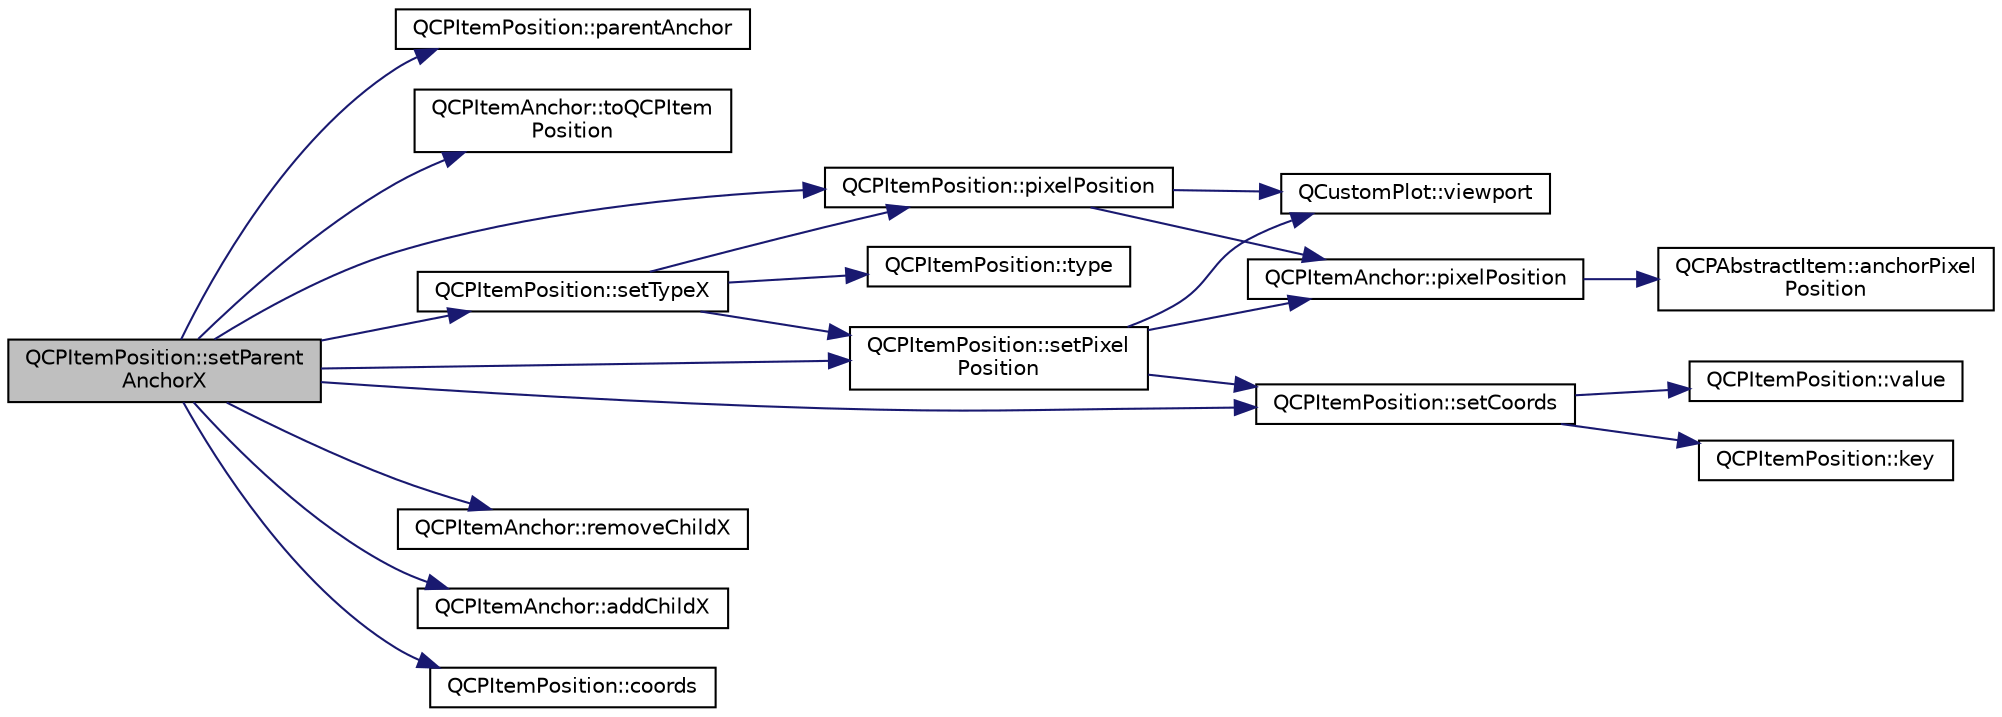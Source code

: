 digraph "QCPItemPosition::setParentAnchorX"
{
  edge [fontname="Helvetica",fontsize="10",labelfontname="Helvetica",labelfontsize="10"];
  node [fontname="Helvetica",fontsize="10",shape=record];
  rankdir="LR";
  Node187 [label="QCPItemPosition::setParent\lAnchorX",height=0.2,width=0.4,color="black", fillcolor="grey75", style="filled", fontcolor="black"];
  Node187 -> Node188 [color="midnightblue",fontsize="10",style="solid",fontname="Helvetica"];
  Node188 [label="QCPItemPosition::parentAnchor",height=0.2,width=0.4,color="black", fillcolor="white", style="filled",URL="$class_q_c_p_item_position.html#a0a87f9dce1af6cc9b510785991bcf1c6"];
  Node187 -> Node189 [color="midnightblue",fontsize="10",style="solid",fontname="Helvetica"];
  Node189 [label="QCPItemAnchor::toQCPItem\lPosition",height=0.2,width=0.4,color="black", fillcolor="white", style="filled",URL="$class_q_c_p_item_anchor.html#ac54b20120669950255a63587193dbb86"];
  Node187 -> Node190 [color="midnightblue",fontsize="10",style="solid",fontname="Helvetica"];
  Node190 [label="QCPItemPosition::setTypeX",height=0.2,width=0.4,color="black", fillcolor="white", style="filled",URL="$class_q_c_p_item_position.html#a2113b2351d6d00457fb3559a4e20c3ea"];
  Node190 -> Node191 [color="midnightblue",fontsize="10",style="solid",fontname="Helvetica"];
  Node191 [label="QCPItemPosition::pixelPosition",height=0.2,width=0.4,color="black", fillcolor="white", style="filled",URL="$class_q_c_p_item_position.html#a8be9a4787635433edecc75164beb748d"];
  Node191 -> Node192 [color="midnightblue",fontsize="10",style="solid",fontname="Helvetica"];
  Node192 [label="QCPItemAnchor::pixelPosition",height=0.2,width=0.4,color="black", fillcolor="white", style="filled",URL="$class_q_c_p_item_anchor.html#a06dcfb7220d26eee93eef56ae66582cb"];
  Node192 -> Node193 [color="midnightblue",fontsize="10",style="solid",fontname="Helvetica"];
  Node193 [label="QCPAbstractItem::anchorPixel\lPosition",height=0.2,width=0.4,color="black", fillcolor="white", style="filled",URL="$class_q_c_p_abstract_item.html#ada5bad4e1196c4fc0d0d12328e24b8f2"];
  Node191 -> Node194 [color="midnightblue",fontsize="10",style="solid",fontname="Helvetica"];
  Node194 [label="QCustomPlot::viewport",height=0.2,width=0.4,color="black", fillcolor="white", style="filled",URL="$class_q_custom_plot.html#a19842409b18f556b256d05e97fffc670"];
  Node190 -> Node195 [color="midnightblue",fontsize="10",style="solid",fontname="Helvetica"];
  Node195 [label="QCPItemPosition::type",height=0.2,width=0.4,color="black", fillcolor="white", style="filled",URL="$class_q_c_p_item_position.html#abfd74d86bd799306ce0295ffe433bdfc"];
  Node190 -> Node196 [color="midnightblue",fontsize="10",style="solid",fontname="Helvetica"];
  Node196 [label="QCPItemPosition::setPixel\lPosition",height=0.2,width=0.4,color="black", fillcolor="white", style="filled",URL="$class_q_c_p_item_position.html#a8d4f858f2089973967cf9cb81970ef0a"];
  Node196 -> Node192 [color="midnightblue",fontsize="10",style="solid",fontname="Helvetica"];
  Node196 -> Node194 [color="midnightblue",fontsize="10",style="solid",fontname="Helvetica"];
  Node196 -> Node197 [color="midnightblue",fontsize="10",style="solid",fontname="Helvetica"];
  Node197 [label="QCPItemPosition::setCoords",height=0.2,width=0.4,color="black", fillcolor="white", style="filled",URL="$class_q_c_p_item_position.html#aa988ba4e87ab684c9021017dcaba945f"];
  Node197 -> Node198 [color="midnightblue",fontsize="10",style="solid",fontname="Helvetica"];
  Node198 [label="QCPItemPosition::key",height=0.2,width=0.4,color="black", fillcolor="white", style="filled",URL="$class_q_c_p_item_position.html#a6fc519f1b73722a8d0cff7d4d647407e"];
  Node197 -> Node199 [color="midnightblue",fontsize="10",style="solid",fontname="Helvetica"];
  Node199 [label="QCPItemPosition::value",height=0.2,width=0.4,color="black", fillcolor="white", style="filled",URL="$class_q_c_p_item_position.html#acfcf86f840a7366a4299bff593d5d636"];
  Node187 -> Node191 [color="midnightblue",fontsize="10",style="solid",fontname="Helvetica"];
  Node187 -> Node200 [color="midnightblue",fontsize="10",style="solid",fontname="Helvetica"];
  Node200 [label="QCPItemAnchor::removeChildX",height=0.2,width=0.4,color="black", fillcolor="white", style="filled",URL="$class_q_c_p_item_anchor.html#a230b1d494cda63458e289bbe1b642599"];
  Node187 -> Node201 [color="midnightblue",fontsize="10",style="solid",fontname="Helvetica"];
  Node201 [label="QCPItemAnchor::addChildX",height=0.2,width=0.4,color="black", fillcolor="white", style="filled",URL="$class_q_c_p_item_anchor.html#aef15daa640debfb11b0aeaa2116c6fbc"];
  Node187 -> Node196 [color="midnightblue",fontsize="10",style="solid",fontname="Helvetica"];
  Node187 -> Node197 [color="midnightblue",fontsize="10",style="solid",fontname="Helvetica"];
  Node187 -> Node202 [color="midnightblue",fontsize="10",style="solid",fontname="Helvetica"];
  Node202 [label="QCPItemPosition::coords",height=0.2,width=0.4,color="black", fillcolor="white", style="filled",URL="$class_q_c_p_item_position.html#aa4ecf5b04c67049c05d37619e090820b"];
}
